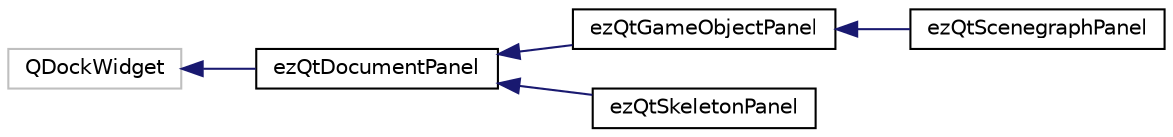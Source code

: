 digraph "Graphical Class Hierarchy"
{
 // LATEX_PDF_SIZE
  edge [fontname="Helvetica",fontsize="10",labelfontname="Helvetica",labelfontsize="10"];
  node [fontname="Helvetica",fontsize="10",shape=record];
  rankdir="LR";
  Node3963 [label="QDockWidget",height=0.2,width=0.4,color="grey75", fillcolor="white", style="filled",tooltip=" "];
  Node3963 -> Node0 [dir="back",color="midnightblue",fontsize="10",style="solid",fontname="Helvetica"];
  Node0 [label="ezQtDocumentPanel",height=0.2,width=0.4,color="black", fillcolor="white", style="filled",URL="$d7/d7a/classez_qt_document_panel.htm",tooltip=" "];
  Node0 -> Node1 [dir="back",color="midnightblue",fontsize="10",style="solid",fontname="Helvetica"];
  Node1 [label="ezQtGameObjectPanel",height=0.2,width=0.4,color="black", fillcolor="white", style="filled",URL="$d3/d49/classez_qt_game_object_panel.htm",tooltip=" "];
  Node1 -> Node2 [dir="back",color="midnightblue",fontsize="10",style="solid",fontname="Helvetica"];
  Node2 [label="ezQtScenegraphPanel",height=0.2,width=0.4,color="black", fillcolor="white", style="filled",URL="$de/dc7/classez_qt_scenegraph_panel.htm",tooltip=" "];
  Node0 -> Node3 [dir="back",color="midnightblue",fontsize="10",style="solid",fontname="Helvetica"];
  Node3 [label="ezQtSkeletonPanel",height=0.2,width=0.4,color="black", fillcolor="white", style="filled",URL="$d7/d3d/classez_qt_skeleton_panel.htm",tooltip=" "];
}
